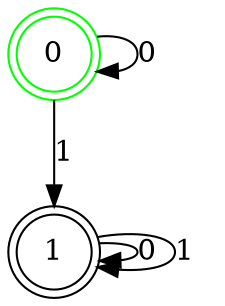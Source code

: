 digraph {
	node [color=green shape=doublecircle]
	0
	node [color=black shape=doublecircle]
	1
	0 -> 0 [label=0]
	0 -> 1 [label=1]
	1 -> 1 [label=0]
	1 -> 1 [label=1]
}
